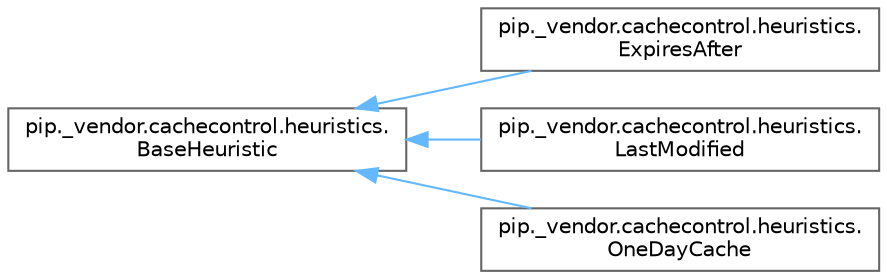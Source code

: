 digraph "Graphical Class Hierarchy"
{
 // LATEX_PDF_SIZE
  bgcolor="transparent";
  edge [fontname=Helvetica,fontsize=10,labelfontname=Helvetica,labelfontsize=10];
  node [fontname=Helvetica,fontsize=10,shape=box,height=0.2,width=0.4];
  rankdir="LR";
  Node0 [id="Node000000",label="pip._vendor.cachecontrol.heuristics.\lBaseHeuristic",height=0.2,width=0.4,color="grey40", fillcolor="white", style="filled",URL="$classpip_1_1__vendor_1_1cachecontrol_1_1heuristics_1_1_base_heuristic.html",tooltip=" "];
  Node0 -> Node1 [id="edge2182_Node000000_Node000001",dir="back",color="steelblue1",style="solid",tooltip=" "];
  Node1 [id="Node000001",label="pip._vendor.cachecontrol.heuristics.\lExpiresAfter",height=0.2,width=0.4,color="grey40", fillcolor="white", style="filled",URL="$classpip_1_1__vendor_1_1cachecontrol_1_1heuristics_1_1_expires_after.html",tooltip=" "];
  Node0 -> Node2 [id="edge2183_Node000000_Node000002",dir="back",color="steelblue1",style="solid",tooltip=" "];
  Node2 [id="Node000002",label="pip._vendor.cachecontrol.heuristics.\lLastModified",height=0.2,width=0.4,color="grey40", fillcolor="white", style="filled",URL="$classpip_1_1__vendor_1_1cachecontrol_1_1heuristics_1_1_last_modified.html",tooltip=" "];
  Node0 -> Node3 [id="edge2184_Node000000_Node000003",dir="back",color="steelblue1",style="solid",tooltip=" "];
  Node3 [id="Node000003",label="pip._vendor.cachecontrol.heuristics.\lOneDayCache",height=0.2,width=0.4,color="grey40", fillcolor="white", style="filled",URL="$classpip_1_1__vendor_1_1cachecontrol_1_1heuristics_1_1_one_day_cache.html",tooltip=" "];
}
